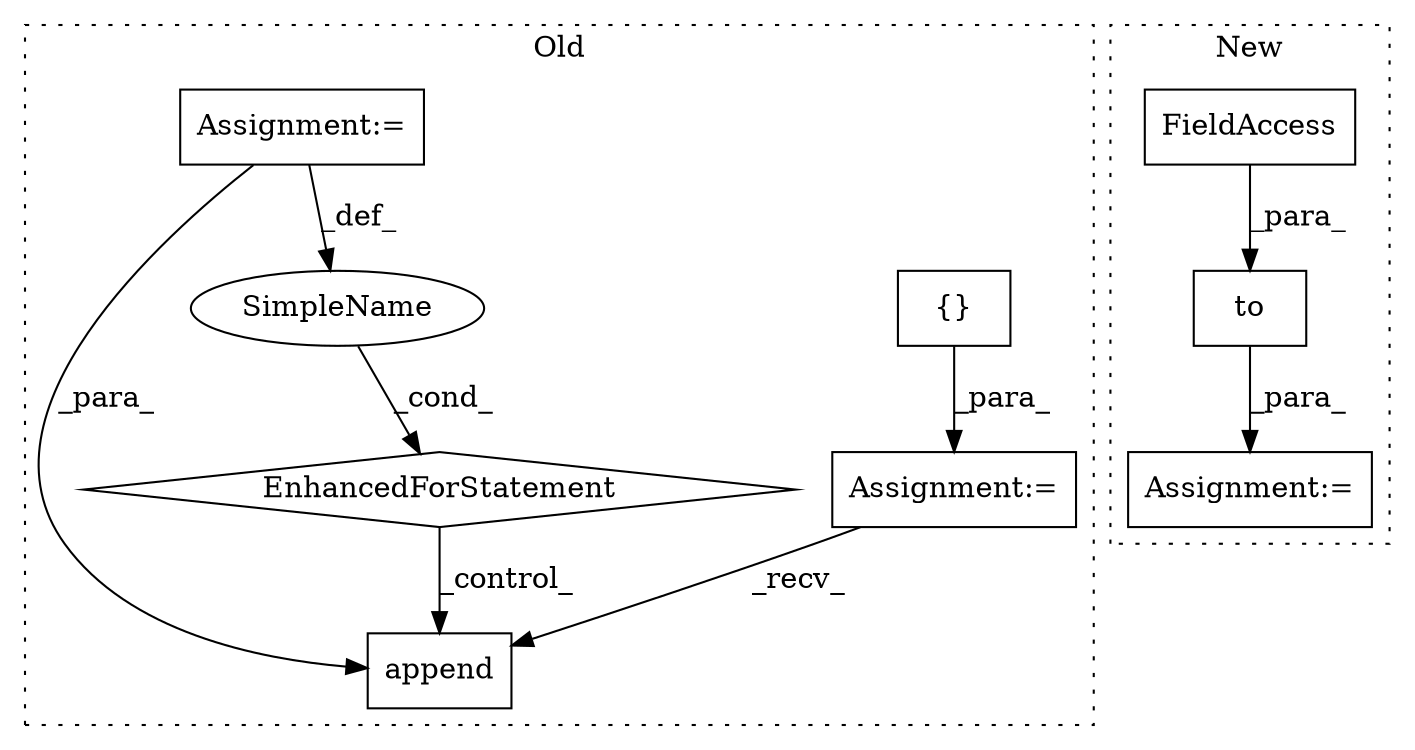 digraph G {
subgraph cluster0 {
1 [label="append" a="32" s="1979,2002" l="7,1" shape="box"];
3 [label="EnhancedForStatement" a="70" s="1650,1740" l="53,2" shape="diamond"];
4 [label="SimpleName" a="42" s="1707" l="1" shape="ellipse"];
7 [label="{}" a="4" s="1601" l="2" shape="box"];
8 [label="Assignment:=" a="7" s="1591" l="1" shape="box"];
9 [label="Assignment:=" a="7" s="1650,1740" l="53,2" shape="box"];
label = "Old";
style="dotted";
}
subgraph cluster1 {
2 [label="to" a="32" s="1607,1630" l="3,1" shape="box"];
5 [label="Assignment:=" a="7" s="1554" l="1" shape="box"];
6 [label="FieldAccess" a="22" s="1610" l="20" shape="box"];
label = "New";
style="dotted";
}
2 -> 5 [label="_para_"];
3 -> 1 [label="_control_"];
4 -> 3 [label="_cond_"];
6 -> 2 [label="_para_"];
7 -> 8 [label="_para_"];
8 -> 1 [label="_recv_"];
9 -> 4 [label="_def_"];
9 -> 1 [label="_para_"];
}